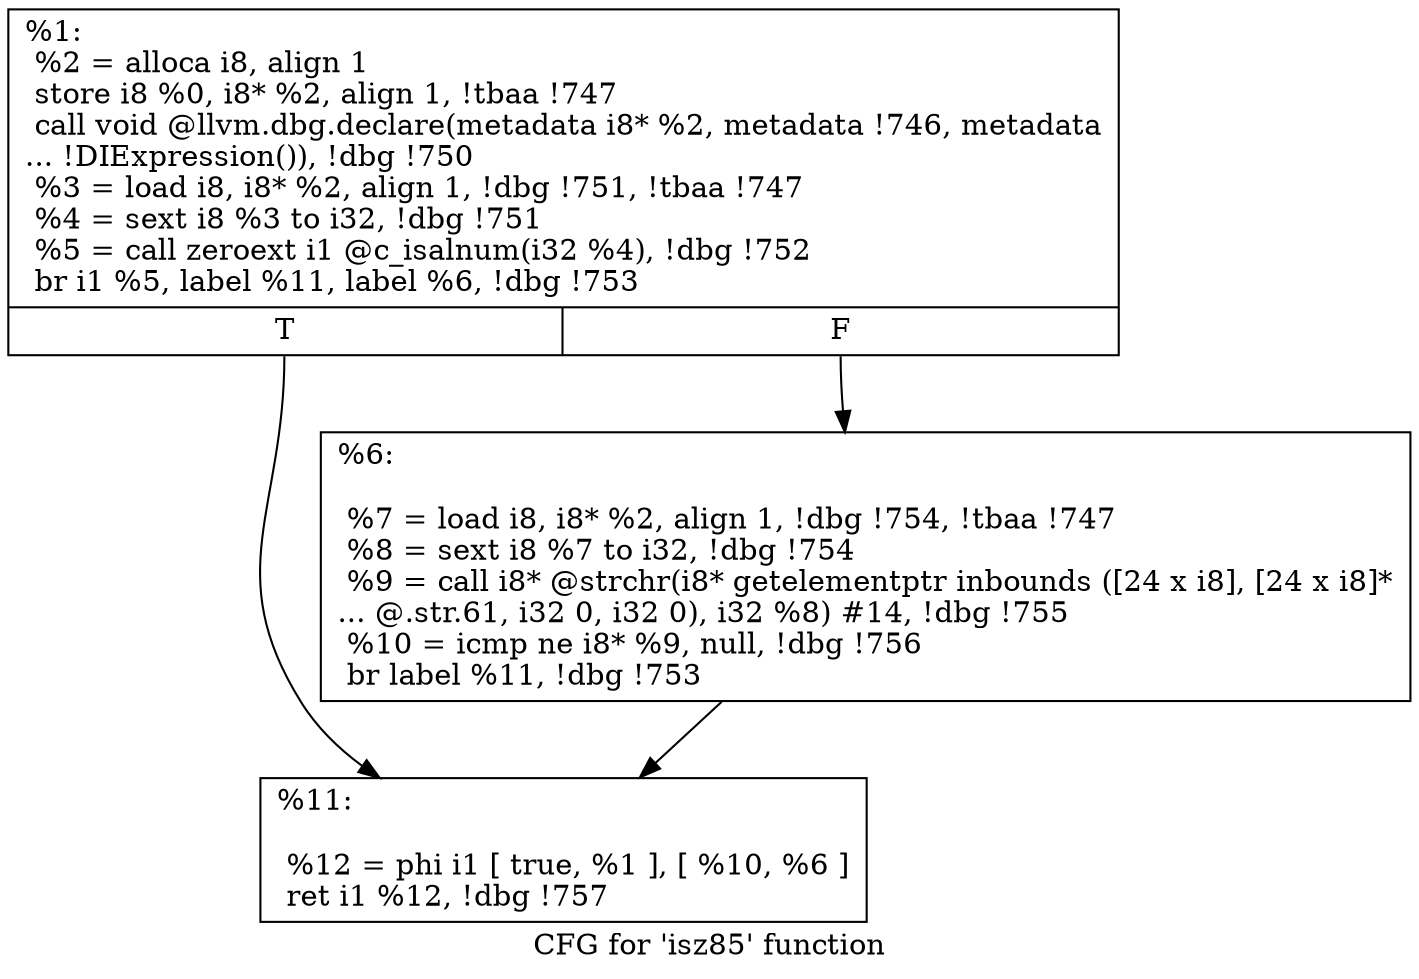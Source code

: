 digraph "CFG for 'isz85' function" {
	label="CFG for 'isz85' function";

	Node0xd93480 [shape=record,label="{%1:\l  %2 = alloca i8, align 1\l  store i8 %0, i8* %2, align 1, !tbaa !747\l  call void @llvm.dbg.declare(metadata i8* %2, metadata !746, metadata\l... !DIExpression()), !dbg !750\l  %3 = load i8, i8* %2, align 1, !dbg !751, !tbaa !747\l  %4 = sext i8 %3 to i32, !dbg !751\l  %5 = call zeroext i1 @c_isalnum(i32 %4), !dbg !752\l  br i1 %5, label %11, label %6, !dbg !753\l|{<s0>T|<s1>F}}"];
	Node0xd93480:s0 -> Node0xd940d0;
	Node0xd93480:s1 -> Node0xd94080;
	Node0xd94080 [shape=record,label="{%6:\l\l  %7 = load i8, i8* %2, align 1, !dbg !754, !tbaa !747\l  %8 = sext i8 %7 to i32, !dbg !754\l  %9 = call i8* @strchr(i8* getelementptr inbounds ([24 x i8], [24 x i8]*\l... @.str.61, i32 0, i32 0), i32 %8) #14, !dbg !755\l  %10 = icmp ne i8* %9, null, !dbg !756\l  br label %11, !dbg !753\l}"];
	Node0xd94080 -> Node0xd940d0;
	Node0xd940d0 [shape=record,label="{%11:\l\l  %12 = phi i1 [ true, %1 ], [ %10, %6 ]\l  ret i1 %12, !dbg !757\l}"];
}

